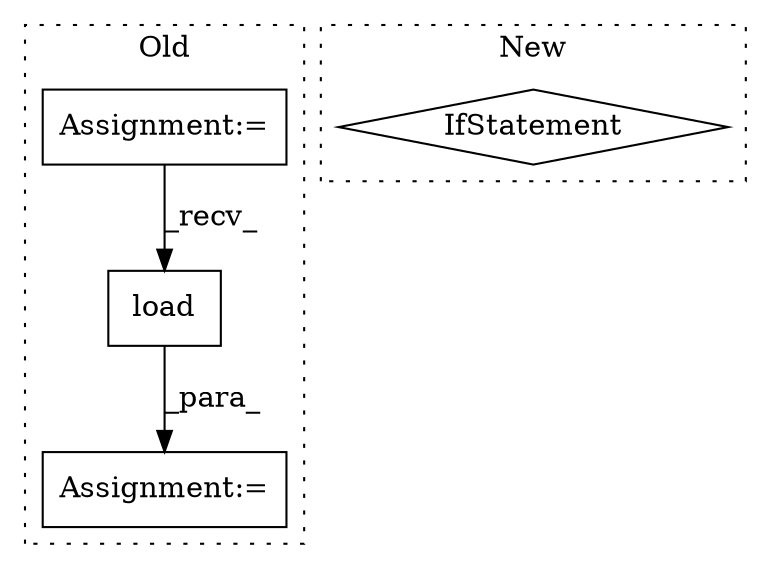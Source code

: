 digraph G {
subgraph cluster0 {
1 [label="load" a="32" s="16343,16352" l="5,1" shape="box"];
3 [label="Assignment:=" a="7" s="16158" l="5" shape="box"];
4 [label="Assignment:=" a="7" s="16521" l="1" shape="box"];
label = "Old";
style="dotted";
}
subgraph cluster1 {
2 [label="IfStatement" a="25" s="16910,16942" l="4,2" shape="diamond"];
label = "New";
style="dotted";
}
1 -> 4 [label="_para_"];
3 -> 1 [label="_recv_"];
}